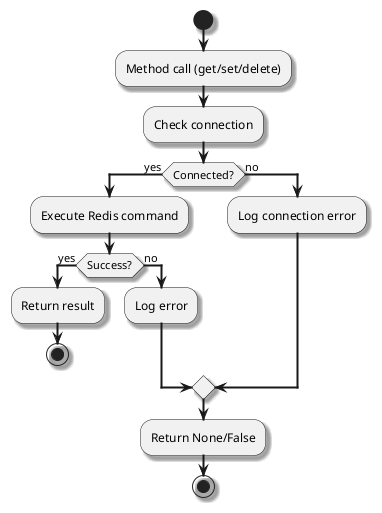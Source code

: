 @startuml

skinparam componentStyle uml2
skinparam defaultFontName Arial
skinparam defaultTextAlignment center
skinparam shadowing true
skinparam arrowThickness 2
skinparam componentBorderColor Black
skinparam queueBackgroundColor LightGray

start

:Method call (get/set/delete);
:Check connection;

if (Connected?) then (yes)
  :Execute Redis command;

  if (Success?) then (yes)
    :Return result;
    stop
  else (no)
    :Log error;
  endif
else (no)
  :Log connection error;
endif

:Return None/False;

stop

@enduml